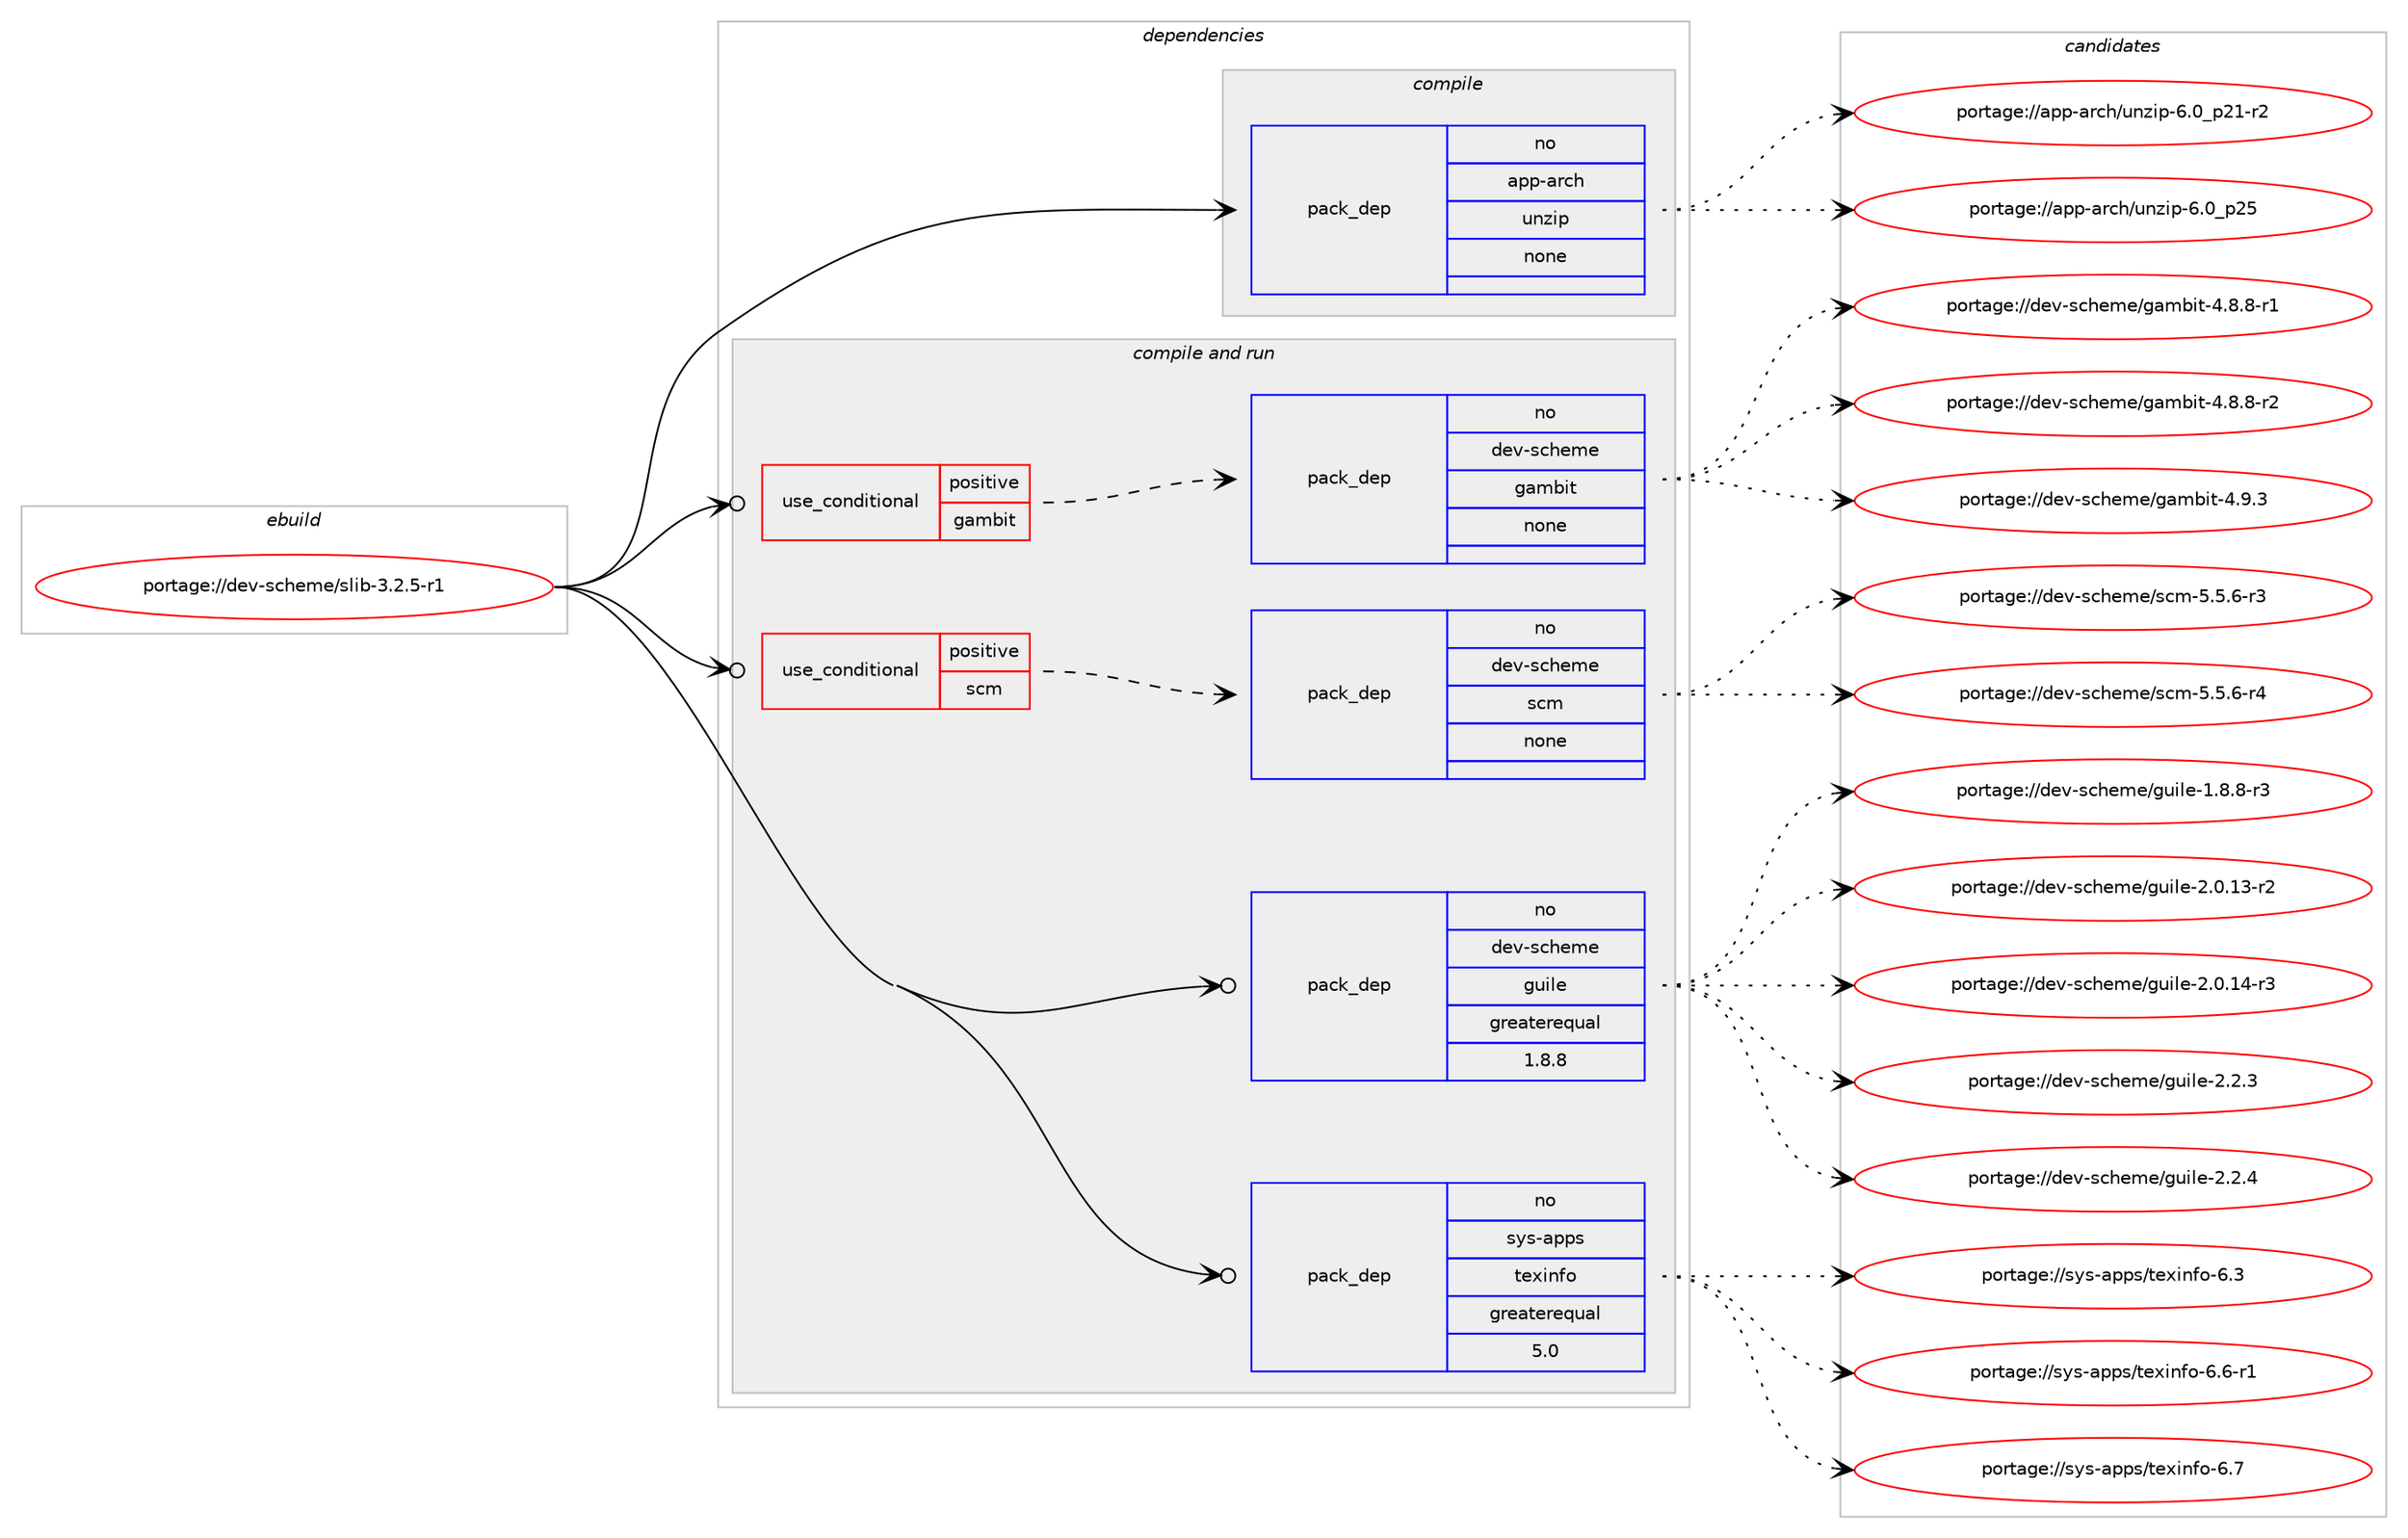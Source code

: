digraph prolog {

# *************
# Graph options
# *************

newrank=true;
concentrate=true;
compound=true;
graph [rankdir=LR,fontname=Helvetica,fontsize=10,ranksep=1.5];#, ranksep=2.5, nodesep=0.2];
edge  [arrowhead=vee];
node  [fontname=Helvetica,fontsize=10];

# **********
# The ebuild
# **********

subgraph cluster_leftcol {
color=gray;
rank=same;
label=<<i>ebuild</i>>;
id [label="portage://dev-scheme/slib-3.2.5-r1", color=red, width=4, href="../dev-scheme/slib-3.2.5-r1.svg"];
}

# ****************
# The dependencies
# ****************

subgraph cluster_midcol {
color=gray;
label=<<i>dependencies</i>>;
subgraph cluster_compile {
fillcolor="#eeeeee";
style=filled;
label=<<i>compile</i>>;
subgraph pack183420 {
dependency257147 [label=<<TABLE BORDER="0" CELLBORDER="1" CELLSPACING="0" CELLPADDING="4" WIDTH="220"><TR><TD ROWSPAN="6" CELLPADDING="30">pack_dep</TD></TR><TR><TD WIDTH="110">no</TD></TR><TR><TD>app-arch</TD></TR><TR><TD>unzip</TD></TR><TR><TD>none</TD></TR><TR><TD></TD></TR></TABLE>>, shape=none, color=blue];
}
id:e -> dependency257147:w [weight=20,style="solid",arrowhead="vee"];
}
subgraph cluster_compileandrun {
fillcolor="#eeeeee";
style=filled;
label=<<i>compile and run</i>>;
subgraph cond70149 {
dependency257148 [label=<<TABLE BORDER="0" CELLBORDER="1" CELLSPACING="0" CELLPADDING="4"><TR><TD ROWSPAN="3" CELLPADDING="10">use_conditional</TD></TR><TR><TD>positive</TD></TR><TR><TD>gambit</TD></TR></TABLE>>, shape=none, color=red];
subgraph pack183421 {
dependency257149 [label=<<TABLE BORDER="0" CELLBORDER="1" CELLSPACING="0" CELLPADDING="4" WIDTH="220"><TR><TD ROWSPAN="6" CELLPADDING="30">pack_dep</TD></TR><TR><TD WIDTH="110">no</TD></TR><TR><TD>dev-scheme</TD></TR><TR><TD>gambit</TD></TR><TR><TD>none</TD></TR><TR><TD></TD></TR></TABLE>>, shape=none, color=blue];
}
dependency257148:e -> dependency257149:w [weight=20,style="dashed",arrowhead="vee"];
}
id:e -> dependency257148:w [weight=20,style="solid",arrowhead="odotvee"];
subgraph cond70150 {
dependency257150 [label=<<TABLE BORDER="0" CELLBORDER="1" CELLSPACING="0" CELLPADDING="4"><TR><TD ROWSPAN="3" CELLPADDING="10">use_conditional</TD></TR><TR><TD>positive</TD></TR><TR><TD>scm</TD></TR></TABLE>>, shape=none, color=red];
subgraph pack183422 {
dependency257151 [label=<<TABLE BORDER="0" CELLBORDER="1" CELLSPACING="0" CELLPADDING="4" WIDTH="220"><TR><TD ROWSPAN="6" CELLPADDING="30">pack_dep</TD></TR><TR><TD WIDTH="110">no</TD></TR><TR><TD>dev-scheme</TD></TR><TR><TD>scm</TD></TR><TR><TD>none</TD></TR><TR><TD></TD></TR></TABLE>>, shape=none, color=blue];
}
dependency257150:e -> dependency257151:w [weight=20,style="dashed",arrowhead="vee"];
}
id:e -> dependency257150:w [weight=20,style="solid",arrowhead="odotvee"];
subgraph pack183423 {
dependency257152 [label=<<TABLE BORDER="0" CELLBORDER="1" CELLSPACING="0" CELLPADDING="4" WIDTH="220"><TR><TD ROWSPAN="6" CELLPADDING="30">pack_dep</TD></TR><TR><TD WIDTH="110">no</TD></TR><TR><TD>dev-scheme</TD></TR><TR><TD>guile</TD></TR><TR><TD>greaterequal</TD></TR><TR><TD>1.8.8</TD></TR></TABLE>>, shape=none, color=blue];
}
id:e -> dependency257152:w [weight=20,style="solid",arrowhead="odotvee"];
subgraph pack183424 {
dependency257153 [label=<<TABLE BORDER="0" CELLBORDER="1" CELLSPACING="0" CELLPADDING="4" WIDTH="220"><TR><TD ROWSPAN="6" CELLPADDING="30">pack_dep</TD></TR><TR><TD WIDTH="110">no</TD></TR><TR><TD>sys-apps</TD></TR><TR><TD>texinfo</TD></TR><TR><TD>greaterequal</TD></TR><TR><TD>5.0</TD></TR></TABLE>>, shape=none, color=blue];
}
id:e -> dependency257153:w [weight=20,style="solid",arrowhead="odotvee"];
}
subgraph cluster_run {
fillcolor="#eeeeee";
style=filled;
label=<<i>run</i>>;
}
}

# **************
# The candidates
# **************

subgraph cluster_choices {
rank=same;
color=gray;
label=<<i>candidates</i>>;

subgraph choice183420 {
color=black;
nodesep=1;
choiceportage9711211245971149910447117110122105112455446489511250494511450 [label="portage://app-arch/unzip-6.0_p21-r2", color=red, width=4,href="../app-arch/unzip-6.0_p21-r2.svg"];
choiceportage971121124597114991044711711012210511245544648951125053 [label="portage://app-arch/unzip-6.0_p25", color=red, width=4,href="../app-arch/unzip-6.0_p25.svg"];
dependency257147:e -> choiceportage9711211245971149910447117110122105112455446489511250494511450:w [style=dotted,weight="100"];
dependency257147:e -> choiceportage971121124597114991044711711012210511245544648951125053:w [style=dotted,weight="100"];
}
subgraph choice183421 {
color=black;
nodesep=1;
choiceportage10010111845115991041011091014710397109981051164552465646564511449 [label="portage://dev-scheme/gambit-4.8.8-r1", color=red, width=4,href="../dev-scheme/gambit-4.8.8-r1.svg"];
choiceportage10010111845115991041011091014710397109981051164552465646564511450 [label="portage://dev-scheme/gambit-4.8.8-r2", color=red, width=4,href="../dev-scheme/gambit-4.8.8-r2.svg"];
choiceportage1001011184511599104101109101471039710998105116455246574651 [label="portage://dev-scheme/gambit-4.9.3", color=red, width=4,href="../dev-scheme/gambit-4.9.3.svg"];
dependency257149:e -> choiceportage10010111845115991041011091014710397109981051164552465646564511449:w [style=dotted,weight="100"];
dependency257149:e -> choiceportage10010111845115991041011091014710397109981051164552465646564511450:w [style=dotted,weight="100"];
dependency257149:e -> choiceportage1001011184511599104101109101471039710998105116455246574651:w [style=dotted,weight="100"];
}
subgraph choice183422 {
color=black;
nodesep=1;
choiceportage100101118451159910410110910147115991094553465346544511451 [label="portage://dev-scheme/scm-5.5.6-r3", color=red, width=4,href="../dev-scheme/scm-5.5.6-r3.svg"];
choiceportage100101118451159910410110910147115991094553465346544511452 [label="portage://dev-scheme/scm-5.5.6-r4", color=red, width=4,href="../dev-scheme/scm-5.5.6-r4.svg"];
dependency257151:e -> choiceportage100101118451159910410110910147115991094553465346544511451:w [style=dotted,weight="100"];
dependency257151:e -> choiceportage100101118451159910410110910147115991094553465346544511452:w [style=dotted,weight="100"];
}
subgraph choice183423 {
color=black;
nodesep=1;
choiceportage1001011184511599104101109101471031171051081014549465646564511451 [label="portage://dev-scheme/guile-1.8.8-r3", color=red, width=4,href="../dev-scheme/guile-1.8.8-r3.svg"];
choiceportage100101118451159910410110910147103117105108101455046484649514511450 [label="portage://dev-scheme/guile-2.0.13-r2", color=red, width=4,href="../dev-scheme/guile-2.0.13-r2.svg"];
choiceportage100101118451159910410110910147103117105108101455046484649524511451 [label="portage://dev-scheme/guile-2.0.14-r3", color=red, width=4,href="../dev-scheme/guile-2.0.14-r3.svg"];
choiceportage100101118451159910410110910147103117105108101455046504651 [label="portage://dev-scheme/guile-2.2.3", color=red, width=4,href="../dev-scheme/guile-2.2.3.svg"];
choiceportage100101118451159910410110910147103117105108101455046504652 [label="portage://dev-scheme/guile-2.2.4", color=red, width=4,href="../dev-scheme/guile-2.2.4.svg"];
dependency257152:e -> choiceportage1001011184511599104101109101471031171051081014549465646564511451:w [style=dotted,weight="100"];
dependency257152:e -> choiceportage100101118451159910410110910147103117105108101455046484649514511450:w [style=dotted,weight="100"];
dependency257152:e -> choiceportage100101118451159910410110910147103117105108101455046484649524511451:w [style=dotted,weight="100"];
dependency257152:e -> choiceportage100101118451159910410110910147103117105108101455046504651:w [style=dotted,weight="100"];
dependency257152:e -> choiceportage100101118451159910410110910147103117105108101455046504652:w [style=dotted,weight="100"];
}
subgraph choice183424 {
color=black;
nodesep=1;
choiceportage11512111545971121121154711610112010511010211145544651 [label="portage://sys-apps/texinfo-6.3", color=red, width=4,href="../sys-apps/texinfo-6.3.svg"];
choiceportage115121115459711211211547116101120105110102111455446544511449 [label="portage://sys-apps/texinfo-6.6-r1", color=red, width=4,href="../sys-apps/texinfo-6.6-r1.svg"];
choiceportage11512111545971121121154711610112010511010211145544655 [label="portage://sys-apps/texinfo-6.7", color=red, width=4,href="../sys-apps/texinfo-6.7.svg"];
dependency257153:e -> choiceportage11512111545971121121154711610112010511010211145544651:w [style=dotted,weight="100"];
dependency257153:e -> choiceportage115121115459711211211547116101120105110102111455446544511449:w [style=dotted,weight="100"];
dependency257153:e -> choiceportage11512111545971121121154711610112010511010211145544655:w [style=dotted,weight="100"];
}
}

}
